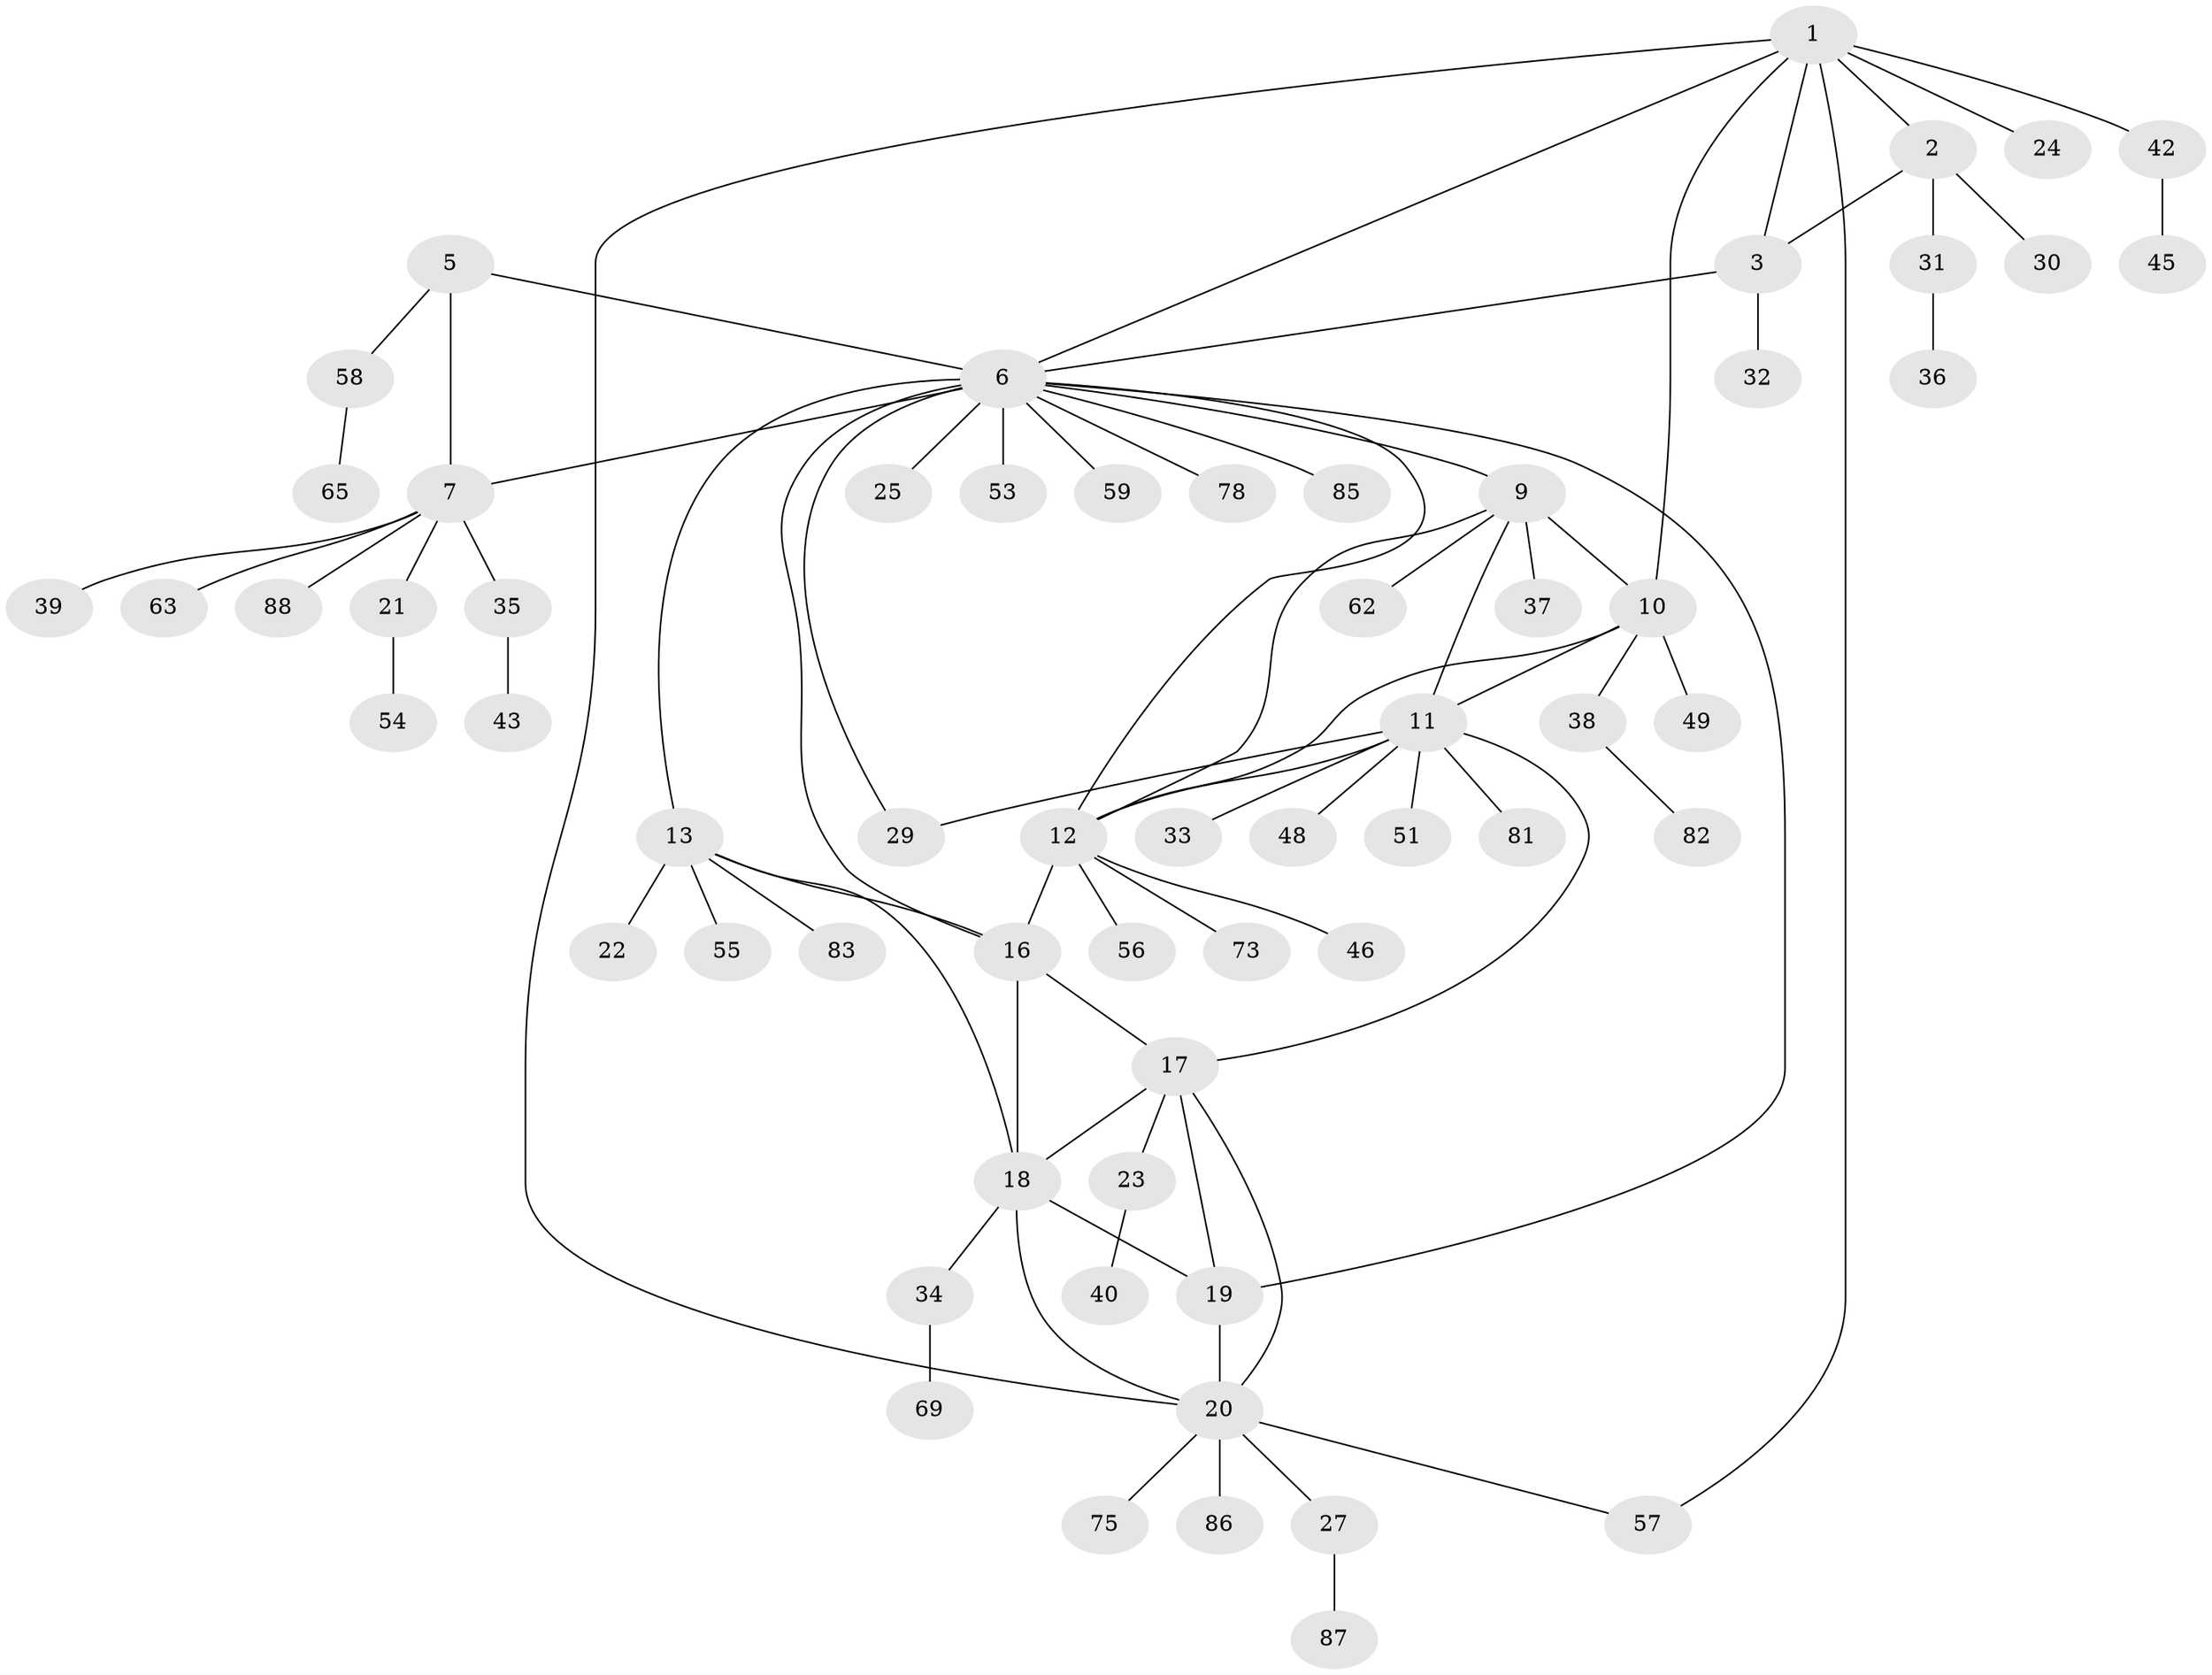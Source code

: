 // Generated by graph-tools (version 1.1) at 2025/24/03/03/25 07:24:15]
// undirected, 62 vertices, 81 edges
graph export_dot {
graph [start="1"]
  node [color=gray90,style=filled];
  1 [super="+4"];
  2 [super="+76"];
  3 [super="+50"];
  5 [super="+8"];
  6 [super="+15"];
  7 [super="+77"];
  9 [super="+68"];
  10 [super="+74"];
  11 [super="+26"];
  12 [super="+61"];
  13 [super="+14"];
  16 [super="+84"];
  17 [super="+66"];
  18 [super="+28"];
  19;
  20 [super="+72"];
  21 [super="+79"];
  22;
  23 [super="+41"];
  24;
  25;
  27 [super="+67"];
  29;
  30 [super="+64"];
  31 [super="+80"];
  32;
  33;
  34 [super="+89"];
  35;
  36;
  37 [super="+47"];
  38;
  39;
  40;
  42 [super="+44"];
  43;
  45 [super="+52"];
  46;
  48;
  49;
  51;
  53;
  54;
  55;
  56;
  57 [super="+71"];
  58 [super="+60"];
  59 [super="+70"];
  62;
  63;
  65;
  69;
  73;
  75;
  78;
  81;
  82;
  83;
  85;
  86;
  87;
  88;
  1 -- 2 [weight=2];
  1 -- 3 [weight=2];
  1 -- 10;
  1 -- 42;
  1 -- 57;
  1 -- 20;
  1 -- 6;
  1 -- 24;
  2 -- 3;
  2 -- 30;
  2 -- 31;
  3 -- 32;
  3 -- 6;
  5 -- 6 [weight=2];
  5 -- 7 [weight=2];
  5 -- 58;
  6 -- 7;
  6 -- 9;
  6 -- 19;
  6 -- 29;
  6 -- 53;
  6 -- 59;
  6 -- 78;
  6 -- 85;
  6 -- 16;
  6 -- 25;
  6 -- 12;
  6 -- 13 [weight=2];
  7 -- 21;
  7 -- 35;
  7 -- 39;
  7 -- 63;
  7 -- 88;
  9 -- 10;
  9 -- 11;
  9 -- 12;
  9 -- 37;
  9 -- 62;
  10 -- 11;
  10 -- 12;
  10 -- 38;
  10 -- 49;
  11 -- 12;
  11 -- 17;
  11 -- 29;
  11 -- 33;
  11 -- 48;
  11 -- 51;
  11 -- 81;
  12 -- 46;
  12 -- 56;
  12 -- 73;
  12 -- 16;
  13 -- 16 [weight=2];
  13 -- 55;
  13 -- 83;
  13 -- 22;
  13 -- 18;
  16 -- 18;
  16 -- 17;
  17 -- 18;
  17 -- 19;
  17 -- 20;
  17 -- 23;
  18 -- 19;
  18 -- 20;
  18 -- 34;
  19 -- 20;
  20 -- 27;
  20 -- 57;
  20 -- 75;
  20 -- 86;
  21 -- 54;
  23 -- 40;
  27 -- 87;
  31 -- 36;
  34 -- 69;
  35 -- 43;
  38 -- 82;
  42 -- 45;
  58 -- 65;
}
